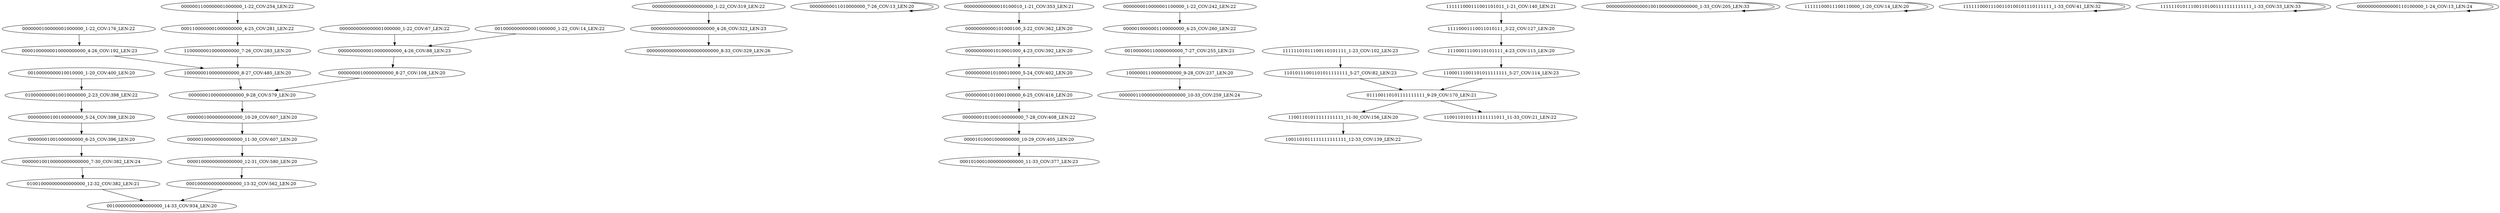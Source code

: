 digraph G {
    "00000100000000000000_11-30_COV:607_LEN:20" -> "00001000000000000000_12-31_COV:580_LEN:20";
    "0000000000000000000000_1-22_COV:319_LEN:22" -> "00000000000000000000000_4-26_COV:322_LEN:23";
    "00010000000000000000_13-32_COV:562_LEN:20" -> "00100000000000000000_14-33_COV:934_LEN:20";
    "0000000000000001000000_1-22_COV:67_LEN:22" -> "00000000000010000000000_4-26_COV:88_LEN:23";
    "00001000000010000000000_4-26_COV:192_LEN:23" -> "10000000100000000000_8-27_COV:485_LEN:20";
    "00000000011010000000_7-26_COV:13_LEN:20" -> "00000000011010000000_7-26_COV:13_LEN:20";
    "000000000000010100010_1-21_COV:353_LEN:21" -> "00000000000101000100_3-22_COV:362_LEN:20";
    "001000000110000000000_7-27_COV:255_LEN:21" -> "10000001100000000000_9-28_COV:237_LEN:20";
    "00000001000000000000_9-28_COV:579_LEN:20" -> "00000010000000000000_10-29_COV:607_LEN:20";
    "11100011100110101111_4-23_COV:115_LEN:20" -> "11000111001101011111111_5-27_COV:114_LEN:23";
    "10000000100000000000_8-27_COV:485_LEN:20" -> "00000001000000000000_9-28_COV:579_LEN:20";
    "0000000100000001000000_1-22_COV:176_LEN:22" -> "00001000000010000000000_4-26_COV:192_LEN:23";
    "11010111001101011111111_5-27_COV:82_LEN:23" -> "011100110101111111111_9-29_COV:170_LEN:21";
    "000000000000000100100000000000000_1-33_COV:205_LEN:33" -> "000000000000000100100000000000000_1-33_COV:205_LEN:33";
    "0010000000000001000000_1-22_COV:14_LEN:22" -> "00000000000010000000000_4-26_COV:88_LEN:23";
    "0000000101000100000000_7-28_COV:408_LEN:22" -> "00001010001000000000_10-29_COV:405_LEN:20";
    "00001000000000000000_12-31_COV:580_LEN:20" -> "00010000000000000000_13-32_COV:562_LEN:20";
    "00000000100000000000_8-27_COV:108_LEN:20" -> "00000001000000000000_9-28_COV:579_LEN:20";
    "11111100011100110000_1-20_COV:14_LEN:20" -> "11111100011100110000_1-20_COV:14_LEN:20";
    "11000000010000000000_7-26_COV:283_LEN:20" -> "10000000100000000000_8-27_COV:485_LEN:20";
    "10000001100000000000_9-28_COV:237_LEN:20" -> "000000110000000000000000_10-33_COV:259_LEN:24";
    "00001010001000000000_10-29_COV:405_LEN:20" -> "00010100010000000000000_11-33_COV:377_LEN:23";
    "11001101011111111111_11-30_COV:156_LEN:20" -> "1001101011111111111111_12-33_COV:139_LEN:22";
    "00000000000010000000000_4-26_COV:88_LEN:23" -> "00000000100000000000_8-27_COV:108_LEN:20";
    "0100000000010010000000_2-23_COV:398_LEN:22" -> "00000000100100000000_5-24_COV:398_LEN:20";
    "00100000000010010000_1-20_COV:400_LEN:20" -> "0100000000010010000000_2-23_COV:398_LEN:22";
    "00000001001000000000_6-25_COV:396_LEN:20" -> "000000100100000000000000_7-30_COV:382_LEN:24";
    "11000111001101011111111_5-27_COV:114_LEN:23" -> "011100110101111111111_9-29_COV:170_LEN:21";
    "000000100100000000000000_7-30_COV:382_LEN:24" -> "010010000000000000000_12-32_COV:382_LEN:21";
    "111111000111001101011_1-21_COV:140_LEN:21" -> "11110001110011010111_3-22_COV:127_LEN:20";
    "11111100011100110100101110111111_1-33_COV:41_LEN:32" -> "11111100011100110100101110111111_1-33_COV:41_LEN:32";
    "11111101011100110101111_1-23_COV:102_LEN:23" -> "11010111001101011111111_5-27_COV:82_LEN:23";
    "111111010111001101001111111111111_1-33_COV:33_LEN:33" -> "111111010111001101001111111111111_1-33_COV:33_LEN:33";
    "0000010000001100000000_4-25_COV:260_LEN:22" -> "001000000110000000000_7-27_COV:255_LEN:21";
    "00000010000000000000_10-29_COV:607_LEN:20" -> "00000100000000000000_11-30_COV:607_LEN:20";
    "0000001100000001000000_1-22_COV:254_LEN:22" -> "0001100000001000000000_4-25_COV:281_LEN:22";
    "00000000001010001000_4-23_COV:392_LEN:20" -> "00000000010100010000_5-24_COV:402_LEN:20";
    "0001100000001000000000_4-25_COV:281_LEN:22" -> "11000000010000000000_7-26_COV:283_LEN:20";
    "00000000100100000000_5-24_COV:398_LEN:20" -> "00000001001000000000_6-25_COV:396_LEN:20";
    "00000000101000100000_6-25_COV:416_LEN:20" -> "0000000101000100000000_7-28_COV:408_LEN:22";
    "00000000000101000100_3-22_COV:362_LEN:20" -> "00000000001010001000_4-23_COV:392_LEN:20";
    "010010000000000000000_12-32_COV:382_LEN:21" -> "00100000000000000000_14-33_COV:934_LEN:20";
    "11110001110011010111_3-22_COV:127_LEN:20" -> "11100011100110101111_4-23_COV:115_LEN:20";
    "0000000010000001100000_1-22_COV:242_LEN:22" -> "0000010000001100000000_4-25_COV:260_LEN:22";
    "00000000000000000000000_4-26_COV:322_LEN:23" -> "00000000000000000000000000_8-33_COV:329_LEN:26";
    "00000000010100010000_5-24_COV:402_LEN:20" -> "00000000101000100000_6-25_COV:416_LEN:20";
    "011100110101111111111_9-29_COV:170_LEN:21" -> "1100110101111111111011_11-33_COV:21_LEN:22";
    "011100110101111111111_9-29_COV:170_LEN:21" -> "11001101011111111111_11-30_COV:156_LEN:20";
    "000000000000000110100000_1-24_COV:13_LEN:24" -> "000000000000000110100000_1-24_COV:13_LEN:24";
}
